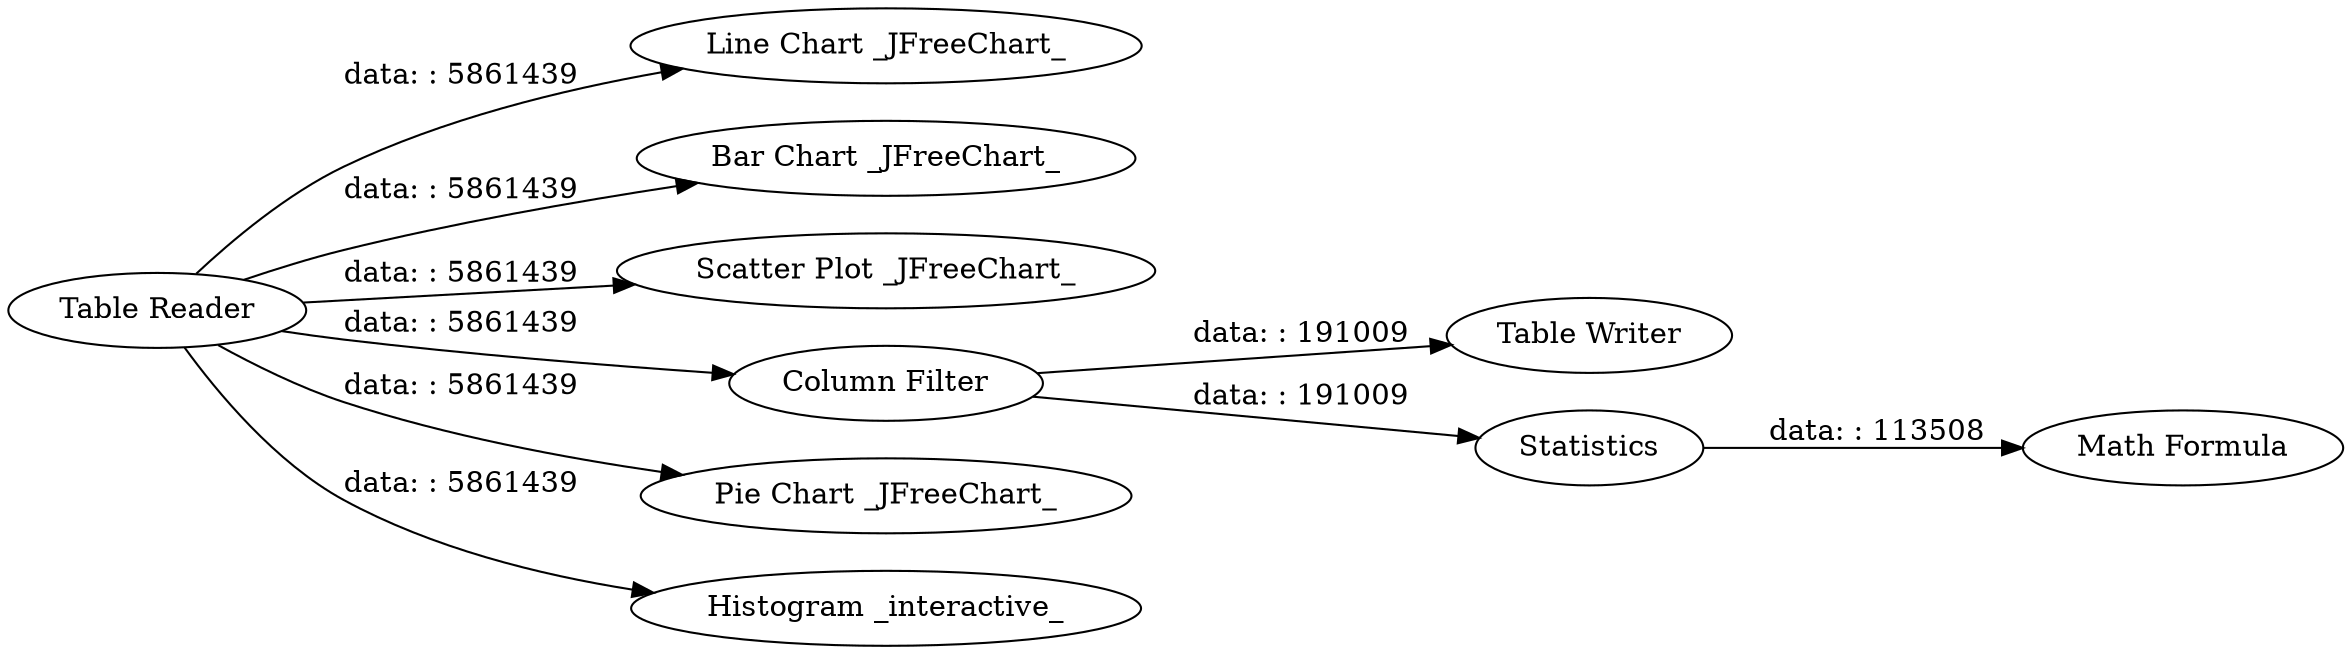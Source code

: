 digraph {
	"-4678320934058331421_20" [label="Table Reader"]
	"-4678320934058331421_6" [label="Line Chart _JFreeChart_"]
	"-4678320934058331421_2" [label="Bar Chart _JFreeChart_"]
	"-4678320934058331421_9" [label="Scatter Plot _JFreeChart_"]
	"-4678320934058331421_19" [label="Table Writer"]
	"-4678320934058331421_13" [label="Column Filter"]
	"-4678320934058331421_11" [label=Statistics]
	"-4678320934058331421_12" [label="Math Formula"]
	"-4678320934058331421_7" [label="Pie Chart _JFreeChart_"]
	"-4678320934058331421_18" [label="Histogram _interactive_"]
	"-4678320934058331421_11" -> "-4678320934058331421_12" [label="data: : 113508"]
	"-4678320934058331421_20" -> "-4678320934058331421_18" [label="data: : 5861439"]
	"-4678320934058331421_13" -> "-4678320934058331421_19" [label="data: : 191009"]
	"-4678320934058331421_13" -> "-4678320934058331421_11" [label="data: : 191009"]
	"-4678320934058331421_20" -> "-4678320934058331421_7" [label="data: : 5861439"]
	"-4678320934058331421_20" -> "-4678320934058331421_2" [label="data: : 5861439"]
	"-4678320934058331421_20" -> "-4678320934058331421_9" [label="data: : 5861439"]
	"-4678320934058331421_20" -> "-4678320934058331421_6" [label="data: : 5861439"]
	"-4678320934058331421_20" -> "-4678320934058331421_13" [label="data: : 5861439"]
	rankdir=LR
}

